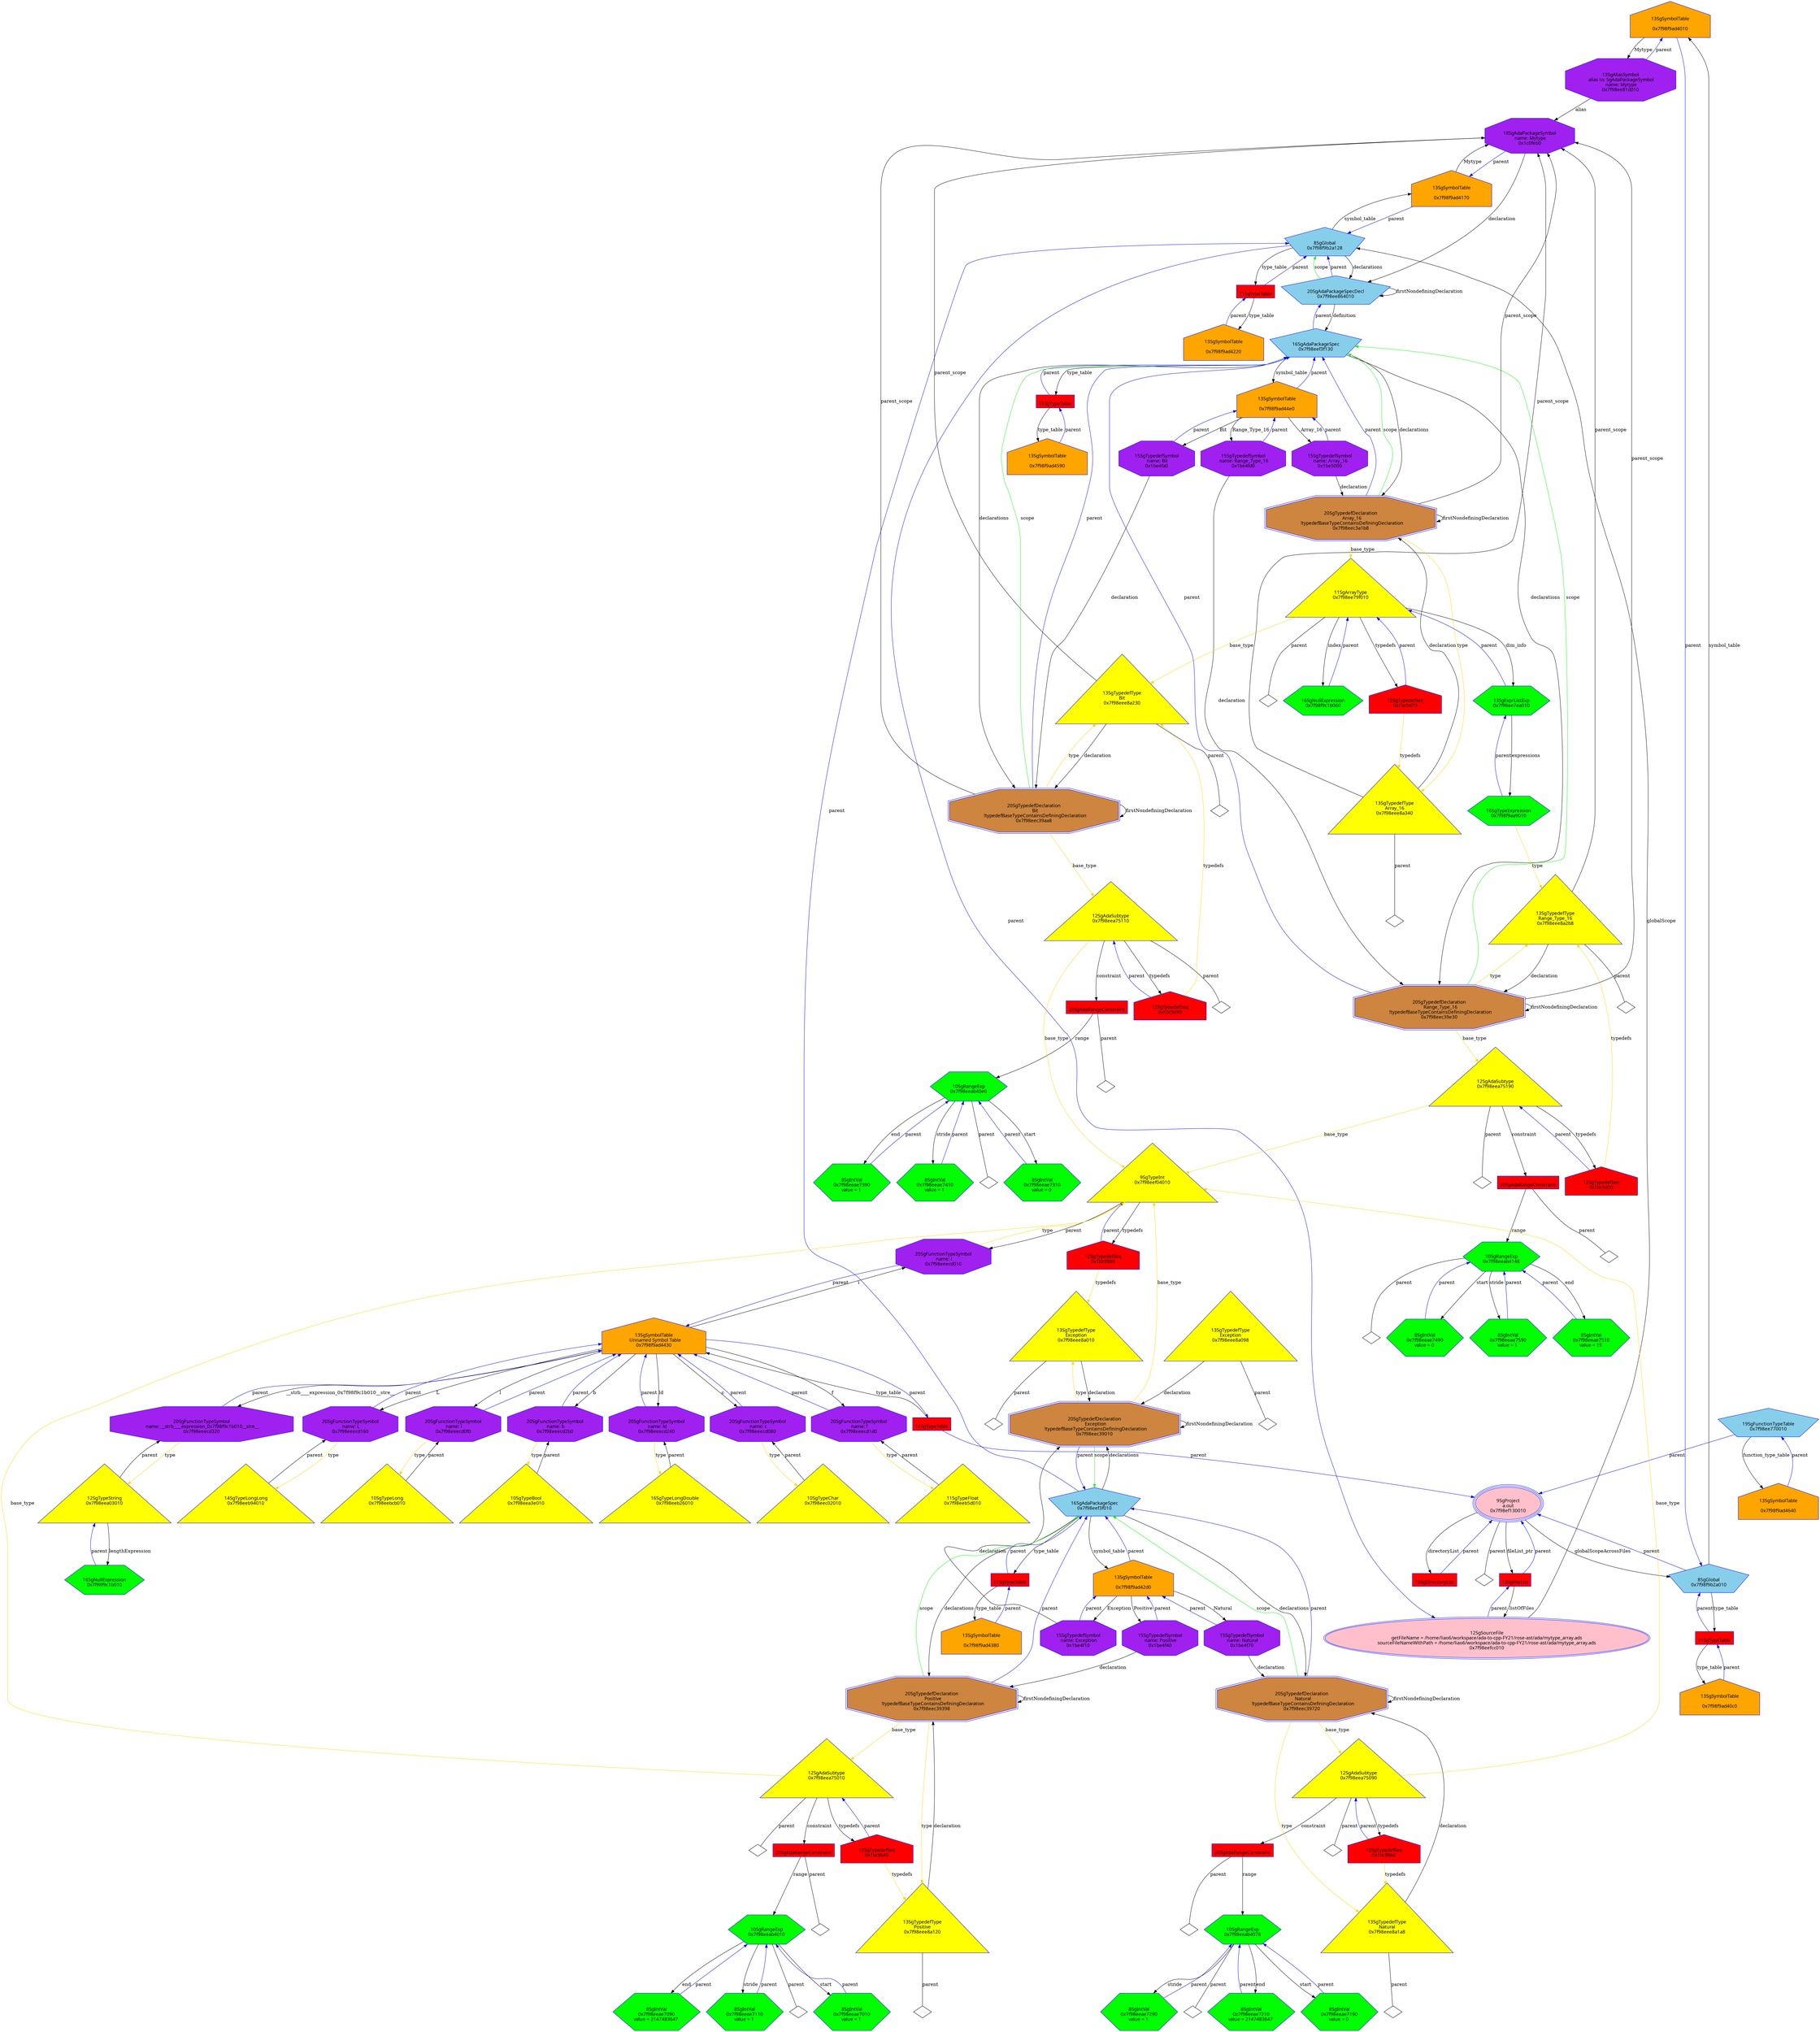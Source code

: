 digraph "Gmytype_array.ads.dot" {
"0x7f98f9ad4010"[label="\n13SgSymbolTable\n  \n  0x7f98f9ad4010  " shape=house,regular=0,URL="\N",tooltip="more info at \N",sides=5,peripheries=1,color="blue",fillcolor=orange,fontname="7x13bold",fontcolor=black,style=filled];
"0x7f98f9ad4010" -> "0x7f98ee81d010"[label="Mytype" dir=forward ];
"0x7f98f9ad4010" -> "0x7f98f9b2a010"[label="parent" color="blue" dir=forward ];
"0x7f98f9ad40c0"[label="\n13SgSymbolTable\n  \n  0x7f98f9ad40c0  " shape=house,regular=0,URL="\N",tooltip="more info at \N",sides=5,peripheries=1,color="blue",fillcolor=orange,fontname="7x13bold",fontcolor=black,style=filled];
"0x7f98f9ad40c0" -> "0x1b22ba0"[label="parent" color="blue" dir=forward ];
"0x7f98f9ad4170"[label="\n13SgSymbolTable\n  \n  0x7f98f9ad4170  " shape=house,regular=0,URL="\N",tooltip="more info at \N",sides=5,peripheries=1,color="blue",fillcolor=orange,fontname="7x13bold",fontcolor=black,style=filled];
"0x7f98f9ad4170" -> "0x1c0feb0"[label="Mytype" dir=forward ];
"0x7f98f9ad4170" -> "0x7f98f9b2a128"[label="parent" color="blue" dir=forward ];
"0x7f98f9ad4220"[label="\n13SgSymbolTable\n  \n  0x7f98f9ad4220  " shape=house,regular=0,URL="\N",tooltip="more info at \N",sides=5,peripheries=1,color="blue",fillcolor=orange,fontname="7x13bold",fontcolor=black,style=filled];
"0x7f98f9ad4220" -> "0x1b22bc8"[label="parent" color="blue" dir=forward ];
"0x7f98f9ad42d0"[label="\n13SgSymbolTable\n  \n  0x7f98f9ad42d0  " shape=house,regular=0,URL="\N",tooltip="more info at \N",sides=5,peripheries=1,color="blue",fillcolor=orange,fontname="7x13bold",fontcolor=black,style=filled];
"0x7f98f9ad42d0" -> "0x1be4f70"[label="Natural" dir=forward ];
"0x7f98f9ad42d0" -> "0x1be4f40"[label="Positive" dir=forward ];
"0x7f98f9ad42d0" -> "0x1be4f10"[label="Exception" dir=forward ];
"0x7f98f9ad42d0" -> "0x7f98eef3f010"[label="parent" color="blue" dir=forward ];
"0x7f98f9ad4380"[label="\n13SgSymbolTable\n  \n  0x7f98f9ad4380  " shape=house,regular=0,URL="\N",tooltip="more info at \N",sides=5,peripheries=1,color="blue",fillcolor=orange,fontname="7x13bold",fontcolor=black,style=filled];
"0x7f98f9ad4380" -> "0x1b22bf0"[label="parent" color="blue" dir=forward ];
"0x7f98f9ad4430"[label="\n13SgSymbolTable\n  Unnamed Symbol Table\n  0x7f98f9ad4430  " shape=house,regular=0,URL="\N",tooltip="more info at \N",sides=5,peripheries=1,color="blue",fillcolor=orange,fontname="7x13bold",fontcolor=black,style=filled];
"0x7f98f9ad4430" -> "0x7f98eeecd320"[label="__strb____expression_0x7f98f9c1b010__stre__" dir=forward ];
"0x7f98f9ad4430" -> "0x7f98eeecd2b0"[label="b" dir=forward ];
"0x7f98f9ad4430" -> "0x7f98eeecd240"[label="ld" dir=forward ];
"0x7f98f9ad4430" -> "0x7f98eeecd1d0"[label="f" dir=forward ];
"0x7f98f9ad4430" -> "0x7f98eeecd160"[label="L" dir=forward ];
"0x7f98f9ad4430" -> "0x7f98eeecd0f0"[label="l" dir=forward ];
"0x7f98f9ad4430" -> "0x7f98eeecd080"[label="c" dir=forward ];
"0x7f98f9ad4430" -> "0x7f98eeecd010"[label="i" dir=forward ];
"0x7f98f9ad4430" -> "0x1b22c18"[label="parent" color="blue" dir=forward ];
"0x7f98f9ad44e0"[label="\n13SgSymbolTable\n  \n  0x7f98f9ad44e0  " shape=house,regular=0,URL="\N",tooltip="more info at \N",sides=5,peripheries=1,color="blue",fillcolor=orange,fontname="7x13bold",fontcolor=black,style=filled];
"0x7f98f9ad44e0" -> "0x1be5000"[label="Array_16" dir=forward ];
"0x7f98f9ad44e0" -> "0x1be4fd0"[label="Range_Type_16" dir=forward ];
"0x7f98f9ad44e0" -> "0x1be4fa0"[label="Bit" dir=forward ];
"0x7f98f9ad44e0" -> "0x7f98eef3f130"[label="parent" color="blue" dir=forward ];
"0x7f98f9ad4590"[label="\n13SgSymbolTable\n  \n  0x7f98f9ad4590  " shape=house,regular=0,URL="\N",tooltip="more info at \N",sides=5,peripheries=1,color="blue",fillcolor=orange,fontname="7x13bold",fontcolor=black,style=filled];
"0x7f98f9ad4590" -> "0x1b22c40"[label="parent" color="blue" dir=forward ];
"0x7f98f9ad4640"[label="\n13SgSymbolTable\n  \n  0x7f98f9ad4640  " shape=house,regular=0,URL="\N",tooltip="more info at \N",sides=5,peripheries=1,color="blue",fillcolor=orange,fontname="7x13bold",fontcolor=black,style=filled];
"0x7f98f9ad4640" -> "0x7f98ee770010"[label="parent" color="blue" dir=forward ];
"0x1bfc620"[label="\n20SgAdaRangeConstraint" shape=polygon,regular=0,URL="\N",tooltip="more info at \N",sides=4,peripheries=1,color="blue",fillcolor=red,fontname="7x13bold",fontcolor=black,style=filled];
"0x1bfc620" -> "0x7f98eeab4010"[label="range" dir=forward ];
"0x1bfc620" -> "0x1bfc620__parent__null"[label="parent" dir=none ];
"0x1bfc620__parent__null"[label="" shape=diamond ];
"0x1bfc648"[label="\n20SgAdaRangeConstraint" shape=polygon,regular=0,URL="\N",tooltip="more info at \N",sides=4,peripheries=1,color="blue",fillcolor=red,fontname="7x13bold",fontcolor=black,style=filled];
"0x1bfc648" -> "0x7f98eeab4078"[label="range" dir=forward ];
"0x1bfc648" -> "0x1bfc648__parent__null"[label="parent" dir=none ];
"0x1bfc648__parent__null"[label="" shape=diamond ];
"0x1bfc670"[label="\n20SgAdaRangeConstraint" shape=polygon,regular=0,URL="\N",tooltip="more info at \N",sides=4,peripheries=1,color="blue",fillcolor=red,fontname="7x13bold",fontcolor=black,style=filled];
"0x1bfc670" -> "0x7f98eeab40e0"[label="range" dir=forward ];
"0x1bfc670" -> "0x1bfc670__parent__null"[label="parent" dir=none ];
"0x1bfc670__parent__null"[label="" shape=diamond ];
"0x1bfc698"[label="\n20SgAdaRangeConstraint" shape=polygon,regular=0,URL="\N",tooltip="more info at \N",sides=4,peripheries=1,color="blue",fillcolor=red,fontname="7x13bold",fontcolor=black,style=filled];
"0x1bfc698" -> "0x7f98eeab4148"[label="range" dir=forward ];
"0x1bfc698" -> "0x1bfc698__parent__null"[label="parent" dir=none ];
"0x1bfc698__parent__null"[label="" shape=diamond ];
"0x7f98eefcc010"[label="\n12SgSourceFile\n  getFileName = /home/liao6/workspace/ada-to-cpp-FY21/rose-ast/ada/mytype_array.ads  \n  sourceFileNameWithPath = /home/liao6/workspace/ada-to-cpp-FY21/rose-ast/ada/mytype_array.ads  \n  0x7f98eefcc010  " shape=ellipse,regular=0,URL="\N",tooltip="more info at \N",sides=5,peripheries=2,color="blue",fillcolor=pink,fontname="7x13bold",fontcolor=black,style=filled];
"0x7f98eefcc010" -> "0x7f98f9b2a128"[label="globalScope" dir=forward ];
"0x7f98eefcc010" -> "0x1ae8120"[label="parent" color="blue" dir=forward ];
"0x1ae8120"[label="\n10SgFileList" shape=polygon,regular=0,URL="\N",tooltip="more info at \N",sides=4,peripheries=1,color="blue",fillcolor=red,fontname="7x13bold",fontcolor=black,style=filled];
"0x1ae8120" -> "0x7f98eefcc010"[label="listOfFiles" dir=forward ];
"0x1ae8120" -> "0x7f98ef130010"[label="parent" color="blue" dir=forward ];
"0x1b07530"[label="\n15SgDirectoryList" shape=polygon,regular=0,URL="\N",tooltip="more info at \N",sides=4,peripheries=1,color="blue",fillcolor=red,fontname="7x13bold",fontcolor=black,style=filled];
"0x1b07530" -> "0x7f98ef130010"[label="parent" color="blue" dir=forward ];
"0x7f98ef130010"[label="\n9SgProject\n  a.out  \n  0x7f98ef130010  " shape=ellipse,regular=0,URL="\N",tooltip="more info at \N",sides=5,peripheries=3,color="blue",fillcolor=pink,fontname="7x13bold",fontcolor=black,style=filled];
"0x7f98ef130010" -> "0x1ae8120"[label="fileList_ptr" dir=forward ];
"0x7f98ef130010" -> "0x1b07530"[label="directoryList" dir=forward ];
"0x7f98ef130010" -> "0x7f98f9b2a010"[label="globalScopeAcrossFiles" dir=forward ];
"0x7f98ef130010" -> "0x7f98ef130010__parent__null"[label="parent" dir=none ];
"0x7f98ef130010__parent__null"[label="" shape=diamond ];
"0x1bc9980"[label="\n12SgTypedefSeq\n  0x1bc9980  " shape=house,regular=0,URL="\N",tooltip="more info at \N",sides=5,peripheries=1,color="blue",fillcolor=red,fontname="7x13bold",fontcolor=black,style=filled];
"0x1bc9980" -> "0x7f98eee8a010"[label="typedefs" color="gold1" dir=forward ];
"0x1bc9980" -> "0x7f98eef04010"[label="parent" color="blue" dir=forward ];
"0x1bc9b40"[label="\n12SgTypedefSeq\n  0x1bc9b40  " shape=house,regular=0,URL="\N",tooltip="more info at \N",sides=5,peripheries=1,color="blue",fillcolor=red,fontname="7x13bold",fontcolor=black,style=filled];
"0x1bc9b40" -> "0x7f98eee8a120"[label="typedefs" color="gold1" dir=forward ];
"0x1bc9b40" -> "0x7f98eea75010"[label="parent" color="blue" dir=forward ];
"0x1bc9bb0"[label="\n12SgTypedefSeq\n  0x1bc9bb0  " shape=house,regular=0,URL="\N",tooltip="more info at \N",sides=5,peripheries=1,color="blue",fillcolor=red,fontname="7x13bold",fontcolor=black,style=filled];
"0x1bc9bb0" -> "0x7f98eee8a1a8"[label="typedefs" color="gold1" dir=forward ];
"0x1bc9bb0" -> "0x7f98eea75090"[label="parent" color="blue" dir=forward ];
"0x1bc9c90"[label="\n12SgTypedefSeq\n  0x1bc9c90  " shape=house,regular=0,URL="\N",tooltip="more info at \N",sides=5,peripheries=1,color="blue",fillcolor=red,fontname="7x13bold",fontcolor=black,style=filled];
"0x1bc9c90" -> "0x7f98eee8a230"[label="typedefs" color="gold1" dir=forward ];
"0x1bc9c90" -> "0x7f98eea75110"[label="parent" color="blue" dir=forward ];
"0x1bc9d00"[label="\n12SgTypedefSeq\n  0x1bc9d00  " shape=house,regular=0,URL="\N",tooltip="more info at \N",sides=5,peripheries=1,color="blue",fillcolor=red,fontname="7x13bold",fontcolor=black,style=filled];
"0x1bc9d00" -> "0x7f98eee8a2b8"[label="typedefs" color="gold1" dir=forward ];
"0x1bc9d00" -> "0x7f98eea75190"[label="parent" color="blue" dir=forward ];
"0x1bc9d70"[label="\n12SgTypedefSeq\n  0x1bc9d70  " shape=house,regular=0,URL="\N",tooltip="more info at \N",sides=5,peripheries=1,color="blue",fillcolor=red,fontname="7x13bold",fontcolor=black,style=filled];
"0x1bc9d70" -> "0x7f98eee8a340"[label="typedefs" color="gold1" dir=forward ];
"0x1bc9d70" -> "0x7f98ee79f010"[label="parent" color="blue" dir=forward ];
"0x1b22ba0"[label="\n11SgTypeTable" shape=polygon,regular=0,URL="\N",tooltip="more info at \N",sides=4,peripheries=1,color="blue",fillcolor=red,fontname="7x13bold",fontcolor=black,style=filled];
"0x1b22ba0" -> "0x7f98f9ad40c0"[label="type_table" dir=forward ];
"0x1b22ba0" -> "0x7f98f9b2a010"[label="parent" color="blue" dir=forward ];
"0x1b22bc8"[label="\n11SgTypeTable" shape=polygon,regular=0,URL="\N",tooltip="more info at \N",sides=4,peripheries=1,color="blue",fillcolor=red,fontname="7x13bold",fontcolor=black,style=filled];
"0x1b22bc8" -> "0x7f98f9ad4220"[label="type_table" dir=forward ];
"0x1b22bc8" -> "0x7f98f9b2a128"[label="parent" color="blue" dir=forward ];
"0x1b22bf0"[label="\n11SgTypeTable" shape=polygon,regular=0,URL="\N",tooltip="more info at \N",sides=4,peripheries=1,color="blue",fillcolor=red,fontname="7x13bold",fontcolor=black,style=filled];
"0x1b22bf0" -> "0x7f98f9ad4380"[label="type_table" dir=forward ];
"0x1b22bf0" -> "0x7f98eef3f010"[label="parent" color="blue" dir=forward ];
"0x1b22c18"[label="\n11SgTypeTable" shape=polygon,regular=0,URL="\N",tooltip="more info at \N",sides=4,peripheries=1,color="blue",fillcolor=red,fontname="7x13bold",fontcolor=black,style=filled];
"0x1b22c18" -> "0x7f98f9ad4430"[label="type_table" dir=forward ];
"0x1b22c18" -> "0x7f98ef130010"[label="parent" color="blue" dir=forward ];
"0x1b22c40"[label="\n11SgTypeTable" shape=polygon,regular=0,URL="\N",tooltip="more info at \N",sides=4,peripheries=1,color="blue",fillcolor=red,fontname="7x13bold",fontcolor=black,style=filled];
"0x1b22c40" -> "0x7f98f9ad4590"[label="type_table" dir=forward ];
"0x1b22c40" -> "0x7f98eef3f130"[label="parent" color="blue" dir=forward ];
"0x7f98eec02010"[label="\n10SgTypeChar\n  0x7f98eec02010  \n   \n   " shape=polygon,regular=0,URL="\N",tooltip="more info at \N",sides=3,peripheries=1,color="blue",fillcolor=yellow,fontname="7x13bold",fontcolor=black,style=filled];
"0x7f98eec02010" -> "0x7f98eeecd080"[label="parent" dir=forward ];
"0x7f98eef04010"[label="\n9SgTypeInt\n  0x7f98eef04010  \n   \n   " shape=polygon,regular=0,URL="\N",tooltip="more info at \N",sides=3,peripheries=1,color="blue",fillcolor=yellow,fontname="7x13bold",fontcolor=black,style=filled];
"0x7f98eef04010" -> "0x1bc9980"[label="typedefs" dir=forward ];
"0x7f98eef04010" -> "0x7f98eeecd010"[label="parent" dir=forward ];
"0x7f98eebcb010"[label="\n10SgTypeLong\n  0x7f98eebcb010  \n   \n   " shape=polygon,regular=0,URL="\N",tooltip="more info at \N",sides=3,peripheries=1,color="blue",fillcolor=yellow,fontname="7x13bold",fontcolor=black,style=filled];
"0x7f98eebcb010" -> "0x7f98eeecd0f0"[label="parent" dir=forward ];
"0x7f98eeb5d010"[label="\n11SgTypeFloat\n  0x7f98eeb5d010  \n   \n   " shape=polygon,regular=0,URL="\N",tooltip="more info at \N",sides=3,peripheries=1,color="blue",fillcolor=yellow,fontname="7x13bold",fontcolor=black,style=filled];
"0x7f98eeb5d010" -> "0x7f98eeecd1d0"[label="parent" dir=forward ];
"0x7f98eeb94010"[label="\n14SgTypeLongLong\n  0x7f98eeb94010  \n   \n   " shape=polygon,regular=0,URL="\N",tooltip="more info at \N",sides=3,peripheries=1,color="blue",fillcolor=yellow,fontname="7x13bold",fontcolor=black,style=filled];
"0x7f98eeb94010" -> "0x7f98eeecd160"[label="parent" dir=forward ];
"0x7f98eeb26010"[label="\n16SgTypeLongDouble\n  0x7f98eeb26010  \n   \n   " shape=polygon,regular=0,URL="\N",tooltip="more info at \N",sides=3,peripheries=1,color="blue",fillcolor=yellow,fontname="7x13bold",fontcolor=black,style=filled];
"0x7f98eeb26010" -> "0x7f98eeecd240"[label="parent" dir=forward ];
"0x7f98eea03010"[label="\n12SgTypeString\n  0x7f98eea03010  \n   \n   " shape=polygon,regular=0,URL="\N",tooltip="more info at \N",sides=3,peripheries=1,color="blue",fillcolor=yellow,fontname="7x13bold",fontcolor=black,style=filled];
"0x7f98eea03010" -> "0x7f98f9c1b010"[label="lengthExpression" dir=forward ];
"0x7f98eea03010" -> "0x7f98eeecd320"[label="parent" dir=forward ];
"0x7f98eea3e010"[label="\n10SgTypeBool\n  0x7f98eea3e010  \n   \n   " shape=polygon,regular=0,URL="\N",tooltip="more info at \N",sides=3,peripheries=1,color="blue",fillcolor=yellow,fontname="7x13bold",fontcolor=black,style=filled];
"0x7f98eea3e010" -> "0x7f98eeecd2b0"[label="parent" dir=forward ];
"0x7f98eee8a010"[label="\n13SgTypedefType\nException\n  0x7f98eee8a010  \n   \n   " shape=polygon,regular=0,URL="\N",tooltip="more info at \N",sides=3,peripheries=1,color="blue",fillcolor=yellow,fontname="7x13bold",fontcolor=black,style=filled];
"0x7f98eee8a010" -> "0x7f98eec39010"[label="declaration" dir=forward ];
"0x7f98eee8a010" -> "0x7f98eee8a010__parent__null"[label="parent" dir=none ];
"0x7f98eee8a010__parent__null"[label="" shape=diamond ];
"0x7f98eee8a098"[label="\n13SgTypedefType\nException\n  0x7f98eee8a098  \n   \n   " shape=polygon,regular=0,URL="\N",tooltip="more info at \N",sides=3,peripheries=1,color="blue",fillcolor=yellow,fontname="7x13bold",fontcolor=black,style=filled];
"0x7f98eee8a098" -> "0x7f98eec39010"[label="declaration" dir=forward ];
"0x7f98eee8a098" -> "0x7f98eee8a098__parent__null"[label="parent" dir=none ];
"0x7f98eee8a098__parent__null"[label="" shape=diamond ];
"0x7f98eee8a120"[label="\n13SgTypedefType\nPositive\n  0x7f98eee8a120  \n   \n   " shape=polygon,regular=0,URL="\N",tooltip="more info at \N",sides=3,peripheries=1,color="blue",fillcolor=yellow,fontname="7x13bold",fontcolor=black,style=filled];
"0x7f98eee8a120" -> "0x7f98eec39398"[label="declaration" dir=forward ];
"0x7f98eee8a120" -> "0x7f98eee8a120__parent__null"[label="parent" dir=none ];
"0x7f98eee8a120__parent__null"[label="" shape=diamond ];
"0x7f98eee8a1a8"[label="\n13SgTypedefType\nNatural\n  0x7f98eee8a1a8  \n   \n   " shape=polygon,regular=0,URL="\N",tooltip="more info at \N",sides=3,peripheries=1,color="blue",fillcolor=yellow,fontname="7x13bold",fontcolor=black,style=filled];
"0x7f98eee8a1a8" -> "0x7f98eec39720"[label="declaration" dir=forward ];
"0x7f98eee8a1a8" -> "0x7f98eee8a1a8__parent__null"[label="parent" dir=none ];
"0x7f98eee8a1a8__parent__null"[label="" shape=diamond ];
"0x7f98eee8a230"[label="\n13SgTypedefType\nBit\n  0x7f98eee8a230  \n   \n   " shape=polygon,regular=0,URL="\N",tooltip="more info at \N",sides=3,peripheries=1,color="blue",fillcolor=yellow,fontname="7x13bold",fontcolor=black,style=filled];
"0x7f98eee8a230" -> "0x1c0feb0"[label="parent_scope" dir=forward ];
"0x7f98eee8a230" -> "0x7f98eec39aa8"[label="declaration" dir=forward ];
"0x7f98eee8a230" -> "0x7f98eee8a230__parent__null"[label="parent" dir=none ];
"0x7f98eee8a230__parent__null"[label="" shape=diamond ];
"0x7f98eee8a2b8"[label="\n13SgTypedefType\nRange_Type_16\n  0x7f98eee8a2b8  \n   \n   " shape=polygon,regular=0,URL="\N",tooltip="more info at \N",sides=3,peripheries=1,color="blue",fillcolor=yellow,fontname="7x13bold",fontcolor=black,style=filled];
"0x7f98eee8a2b8" -> "0x1c0feb0"[label="parent_scope" dir=forward ];
"0x7f98eee8a2b8" -> "0x7f98eec39e30"[label="declaration" dir=forward ];
"0x7f98eee8a2b8" -> "0x7f98eee8a2b8__parent__null"[label="parent" dir=none ];
"0x7f98eee8a2b8__parent__null"[label="" shape=diamond ];
"0x7f98eee8a340"[label="\n13SgTypedefType\nArray_16\n  0x7f98eee8a340  \n   \n   " shape=polygon,regular=0,URL="\N",tooltip="more info at \N",sides=3,peripheries=1,color="blue",fillcolor=yellow,fontname="7x13bold",fontcolor=black,style=filled];
"0x7f98eee8a340" -> "0x1c0feb0"[label="parent_scope" dir=forward ];
"0x7f98eee8a340" -> "0x7f98eec3a1b8"[label="declaration" dir=forward ];
"0x7f98eee8a340" -> "0x7f98eee8a340__parent__null"[label="parent" dir=none ];
"0x7f98eee8a340__parent__null"[label="" shape=diamond ];
"0x7f98ee79f010"[label="\n11SgArrayType\n  0x7f98ee79f010  \n   \n   " shape=polygon,regular=0,URL="\N",tooltip="more info at \N",sides=3,peripheries=1,color="blue",fillcolor=yellow,fontname="7x13bold",fontcolor=black,style=filled];
"0x7f98ee79f010" -> "0x7f98eee8a230"[label="base_type" color="gold1" dir=forward ];
"0x7f98ee79f010" -> "0x7f98f9c1b060"[label="index" dir=forward ];
"0x7f98ee79f010" -> "0x7f98ee7ea010"[label="dim_info" dir=forward ];
"0x7f98ee79f010" -> "0x1bc9d70"[label="typedefs" dir=forward ];
"0x7f98ee79f010" -> "0x7f98ee79f010__parent__null"[label="parent" dir=none ];
"0x7f98ee79f010__parent__null"[label="" shape=diamond ];
"0x7f98eea75010"[label="\n12SgAdaSubtype\n  0x7f98eea75010  \n   \n   " shape=polygon,regular=0,URL="\N",tooltip="more info at \N",sides=3,peripheries=1,color="blue",fillcolor=yellow,fontname="7x13bold",fontcolor=black,style=filled];
"0x7f98eea75010" -> "0x7f98eef04010"[label="base_type" color="gold1" dir=forward ];
"0x7f98eea75010" -> "0x1bfc620"[label="constraint" dir=forward ];
"0x7f98eea75010" -> "0x1bc9b40"[label="typedefs" dir=forward ];
"0x7f98eea75010" -> "0x7f98eea75010__parent__null"[label="parent" dir=none ];
"0x7f98eea75010__parent__null"[label="" shape=diamond ];
"0x7f98eea75090"[label="\n12SgAdaSubtype\n  0x7f98eea75090  \n   \n   " shape=polygon,regular=0,URL="\N",tooltip="more info at \N",sides=3,peripheries=1,color="blue",fillcolor=yellow,fontname="7x13bold",fontcolor=black,style=filled];
"0x7f98eea75090" -> "0x7f98eef04010"[label="base_type" color="gold1" dir=forward ];
"0x7f98eea75090" -> "0x1bfc648"[label="constraint" dir=forward ];
"0x7f98eea75090" -> "0x1bc9bb0"[label="typedefs" dir=forward ];
"0x7f98eea75090" -> "0x7f98eea75090__parent__null"[label="parent" dir=none ];
"0x7f98eea75090__parent__null"[label="" shape=diamond ];
"0x7f98eea75110"[label="\n12SgAdaSubtype\n  0x7f98eea75110  \n   \n   " shape=polygon,regular=0,URL="\N",tooltip="more info at \N",sides=3,peripheries=1,color="blue",fillcolor=yellow,fontname="7x13bold",fontcolor=black,style=filled];
"0x7f98eea75110" -> "0x7f98eef04010"[label="base_type" color="gold1" dir=forward ];
"0x7f98eea75110" -> "0x1bfc670"[label="constraint" dir=forward ];
"0x7f98eea75110" -> "0x1bc9c90"[label="typedefs" dir=forward ];
"0x7f98eea75110" -> "0x7f98eea75110__parent__null"[label="parent" dir=none ];
"0x7f98eea75110__parent__null"[label="" shape=diamond ];
"0x7f98eea75190"[label="\n12SgAdaSubtype\n  0x7f98eea75190  \n   \n   " shape=polygon,regular=0,URL="\N",tooltip="more info at \N",sides=3,peripheries=1,color="blue",fillcolor=yellow,fontname="7x13bold",fontcolor=black,style=filled];
"0x7f98eea75190" -> "0x7f98eef04010"[label="base_type" color="gold1" dir=forward ];
"0x7f98eea75190" -> "0x1bfc698"[label="constraint" dir=forward ];
"0x7f98eea75190" -> "0x1bc9d00"[label="typedefs" dir=forward ];
"0x7f98eea75190" -> "0x7f98eea75190__parent__null"[label="parent" dir=none ];
"0x7f98eea75190__parent__null"[label="" shape=diamond ];
"0x7f98f9b2a010"[label="\n8SgGlobal\n  0x7f98f9b2a010  " shape=polygon,regular=0,URL="\N",tooltip="more info at \N",sides=5,peripheries=1,color="blue",fillcolor=skyblue,fontname="7x13bold",fontcolor=black,style=filled];
"0x7f98f9b2a010" -> "0x7f98f9ad4010"[label="symbol_table" dir=forward ];
"0x7f98f9b2a010" -> "0x1b22ba0"[label="type_table" dir=forward ];
"0x7f98f9b2a010" -> "0x7f98ef130010"[label="parent" color="blue" dir=forward ];
"0x7f98f9b2a128"[label="\n8SgGlobal\n  0x7f98f9b2a128  " shape=polygon,regular=0,URL="\N",tooltip="more info at \N",sides=5,peripheries=1,color="blue",fillcolor=skyblue,fontname="7x13bold",fontcolor=black,style=filled];
"0x7f98f9b2a128" -> "0x7f98ee864010"[label="declarations" dir=forward ];
"0x7f98f9b2a128" -> "0x7f98f9ad4170"[label="symbol_table" dir=forward ];
"0x7f98f9b2a128" -> "0x1b22bc8"[label="type_table" dir=forward ];
"0x7f98f9b2a128" -> "0x7f98eefcc010"[label="parent" color="blue" dir=forward ];
"0x7f98ee770010"[label="\n19SgFunctionTypeTable\n  0x7f98ee770010  " shape=polygon,regular=0,URL="\N",tooltip="more info at \N",sides=5,peripheries=1,color="blue",fillcolor=skyblue,fontname="7x13bold",fontcolor=black,style=filled];
"0x7f98ee770010" -> "0x7f98f9ad4640"[label="function_type_table" dir=forward ];
"0x7f98ee770010" -> "0x7f98ef130010"[label="parent" color="blue" dir=forward ];
"0x7f98eec39010"[label="\n20SgTypedefDeclaration\n  Exception\n  !typedefBaseTypeContainsDefiningDeclaration\n  0x7f98eec39010  " shape=polygon,regular=0,URL="\N",tooltip="more info at \N",sides=8,peripheries=2,color="blue",fillcolor=peru,fontname="7x13bold",fontcolor=black,style=filled];
"0x7f98eec39010" -> "0x7f98eef04010"[label="base_type" color="gold1" dir=forward ];
"0x7f98eec39010" -> "0x7f98eee8a010"[label="type" color="gold1" dir=forward ];
"0x7f98eec39010" -> "0x7f98eef3f010"[label="scope" color="green" dir=forward ];
"0x7f98eec39010" -> "0x7f98eec39010"[label="firstNondefiningDeclaration" dir=forward ];
"0x7f98eec39010" -> "0x7f98eef3f010"[label="parent" color="blue" dir=forward ];
"0x7f98eec39398"[label="\n20SgTypedefDeclaration\n  Positive\n  !typedefBaseTypeContainsDefiningDeclaration\n  0x7f98eec39398  " shape=polygon,regular=0,URL="\N",tooltip="more info at \N",sides=8,peripheries=2,color="blue",fillcolor=peru,fontname="7x13bold",fontcolor=black,style=filled];
"0x7f98eec39398" -> "0x7f98eea75010"[label="base_type" color="gold1" dir=forward ];
"0x7f98eec39398" -> "0x7f98eee8a120"[label="type" color="gold1" dir=forward ];
"0x7f98eec39398" -> "0x7f98eef3f010"[label="scope" color="green" dir=forward ];
"0x7f98eec39398" -> "0x7f98eec39398"[label="firstNondefiningDeclaration" dir=forward ];
"0x7f98eec39398" -> "0x7f98eef3f010"[label="parent" color="blue" dir=forward ];
"0x7f98eec39720"[label="\n20SgTypedefDeclaration\n  Natural\n  !typedefBaseTypeContainsDefiningDeclaration\n  0x7f98eec39720  " shape=polygon,regular=0,URL="\N",tooltip="more info at \N",sides=8,peripheries=2,color="blue",fillcolor=peru,fontname="7x13bold",fontcolor=black,style=filled];
"0x7f98eec39720" -> "0x7f98eea75090"[label="base_type" color="gold1" dir=forward ];
"0x7f98eec39720" -> "0x7f98eee8a1a8"[label="type" color="gold1" dir=forward ];
"0x7f98eec39720" -> "0x7f98eef3f010"[label="scope" color="green" dir=forward ];
"0x7f98eec39720" -> "0x7f98eec39720"[label="firstNondefiningDeclaration" dir=forward ];
"0x7f98eec39720" -> "0x7f98eef3f010"[label="parent" color="blue" dir=forward ];
"0x7f98eec39aa8"[label="\n20SgTypedefDeclaration\n  Bit\n  !typedefBaseTypeContainsDefiningDeclaration\n  0x7f98eec39aa8  " shape=polygon,regular=0,URL="\N",tooltip="more info at \N",sides=8,peripheries=2,color="blue",fillcolor=peru,fontname="7x13bold",fontcolor=black,style=filled];
"0x7f98eec39aa8" -> "0x7f98eea75110"[label="base_type" color="gold1" dir=forward ];
"0x7f98eec39aa8" -> "0x7f98eee8a230"[label="type" color="gold1" dir=forward ];
"0x7f98eec39aa8" -> "0x1c0feb0"[label="parent_scope" dir=forward ];
"0x7f98eec39aa8" -> "0x7f98eef3f130"[label="scope" color="green" dir=forward ];
"0x7f98eec39aa8" -> "0x7f98eec39aa8"[label="firstNondefiningDeclaration" dir=forward ];
"0x7f98eec39aa8" -> "0x7f98eef3f130"[label="parent" color="blue" dir=forward ];
"0x7f98eec39e30"[label="\n20SgTypedefDeclaration\n  Range_Type_16\n  !typedefBaseTypeContainsDefiningDeclaration\n  0x7f98eec39e30  " shape=polygon,regular=0,URL="\N",tooltip="more info at \N",sides=8,peripheries=2,color="blue",fillcolor=peru,fontname="7x13bold",fontcolor=black,style=filled];
"0x7f98eec39e30" -> "0x7f98eea75190"[label="base_type" color="gold1" dir=forward ];
"0x7f98eec39e30" -> "0x7f98eee8a2b8"[label="type" color="gold1" dir=forward ];
"0x7f98eec39e30" -> "0x1c0feb0"[label="parent_scope" dir=forward ];
"0x7f98eec39e30" -> "0x7f98eef3f130"[label="scope" color="green" dir=forward ];
"0x7f98eec39e30" -> "0x7f98eec39e30"[label="firstNondefiningDeclaration" dir=forward ];
"0x7f98eec39e30" -> "0x7f98eef3f130"[label="parent" color="blue" dir=forward ];
"0x7f98eec3a1b8"[label="\n20SgTypedefDeclaration\n  Array_16\n  !typedefBaseTypeContainsDefiningDeclaration\n  0x7f98eec3a1b8  " shape=polygon,regular=0,URL="\N",tooltip="more info at \N",sides=8,peripheries=2,color="blue",fillcolor=peru,fontname="7x13bold",fontcolor=black,style=filled];
"0x7f98eec3a1b8" -> "0x7f98ee79f010"[label="base_type" color="gold1" dir=forward ];
"0x7f98eec3a1b8" -> "0x7f98eee8a340"[label="type" color="gold1" dir=forward ];
"0x7f98eec3a1b8" -> "0x1c0feb0"[label="parent_scope" dir=forward ];
"0x7f98eec3a1b8" -> "0x7f98eef3f130"[label="scope" color="green" dir=forward ];
"0x7f98eec3a1b8" -> "0x7f98eec3a1b8"[label="firstNondefiningDeclaration" dir=forward ];
"0x7f98eec3a1b8" -> "0x7f98eef3f130"[label="parent" color="blue" dir=forward ];
"0x7f98eef3f010"[label="\n16SgAdaPackageSpec\n  0x7f98eef3f010  " shape=polygon,regular=0,URL="\N",tooltip="more info at \N",sides=5,peripheries=1,color="blue",fillcolor=skyblue,fontname="7x13bold",fontcolor=black,style=filled];
"0x7f98eef3f010" -> "0x7f98eec39010"[label="declarations" dir=forward ];
"0x7f98eef3f010" -> "0x7f98eec39398"[label="declarations" dir=forward ];
"0x7f98eef3f010" -> "0x7f98eec39720"[label="declarations" dir=forward ];
"0x7f98eef3f010" -> "0x7f98f9ad42d0"[label="symbol_table" dir=forward ];
"0x7f98eef3f010" -> "0x1b22bf0"[label="type_table" dir=forward ];
"0x7f98eef3f010" -> "0x7f98f9b2a128"[label="parent" color="blue" dir=forward ];
"0x7f98eef3f130"[label="\n16SgAdaPackageSpec\n  0x7f98eef3f130  " shape=polygon,regular=0,URL="\N",tooltip="more info at \N",sides=5,peripheries=1,color="blue",fillcolor=skyblue,fontname="7x13bold",fontcolor=black,style=filled];
"0x7f98eef3f130" -> "0x7f98eec39aa8"[label="declarations" dir=forward ];
"0x7f98eef3f130" -> "0x7f98eec39e30"[label="declarations" dir=forward ];
"0x7f98eef3f130" -> "0x7f98eec3a1b8"[label="declarations" dir=forward ];
"0x7f98eef3f130" -> "0x7f98f9ad44e0"[label="symbol_table" dir=forward ];
"0x7f98eef3f130" -> "0x1b22c40"[label="type_table" dir=forward ];
"0x7f98eef3f130" -> "0x7f98ee864010"[label="parent" color="blue" dir=forward ];
"0x7f98ee864010"[label="\n20SgAdaPackageSpecDecl\n  0x7f98ee864010  " shape=polygon,regular=0,URL="\N",tooltip="more info at \N",sides=5,peripheries=1,color="blue",fillcolor=skyblue,fontname="7x13bold",fontcolor=black,style=filled];
"0x7f98ee864010" -> "0x7f98eef3f130"[label="definition" dir=forward ];
"0x7f98ee864010" -> "0x7f98f9b2a128"[label="scope" color="green" dir=forward ];
"0x7f98ee864010" -> "0x7f98ee864010"[label="firstNondefiningDeclaration" dir=forward ];
"0x7f98ee864010" -> "0x7f98f9b2a128"[label="parent" color="blue" dir=forward ];
"0x7f98f9aa9010"[label="\n16SgTypeExpression\n  0x7f98f9aa9010  " shape=polygon,regular=0,URL="\N",tooltip="more info at \N",sides=6,peripheries=1,color="blue",fillcolor=green,fontname="7x13bold",fontcolor=black,style=filled];
"0x7f98f9aa9010" -> "0x7f98eee8a2b8"[label="type" color="gold1" dir=forward ];
"0x7f98f9aa9010" -> "0x7f98ee7ea010"[label="parent" color="blue" dir=forward ];
"0x7f98eeae7010"[label="\n8SgIntVal\n  0x7f98eeae7010  \n value = 1  " shape=polygon,regular=0,URL="\N",tooltip="more info at \N",sides=6,peripheries=1,color="blue",fillcolor=green,fontname="7x13bold",fontcolor=black,style=filled];
"0x7f98eeae7010" -> "0x7f98eeab4010"[label="parent" color="blue" dir=forward ];
"0x7f98eeae7090"[label="\n8SgIntVal\n  0x7f98eeae7090  \n value = 2147483647  " shape=polygon,regular=0,URL="\N",tooltip="more info at \N",sides=6,peripheries=1,color="blue",fillcolor=green,fontname="7x13bold",fontcolor=black,style=filled];
"0x7f98eeae7090" -> "0x7f98eeab4010"[label="parent" color="blue" dir=forward ];
"0x7f98eeae7110"[label="\n8SgIntVal\n  0x7f98eeae7110  \n value = 1  " shape=polygon,regular=0,URL="\N",tooltip="more info at \N",sides=6,peripheries=1,color="blue",fillcolor=green,fontname="7x13bold",fontcolor=black,style=filled];
"0x7f98eeae7110" -> "0x7f98eeab4010"[label="parent" color="blue" dir=forward ];
"0x7f98eeae7190"[label="\n8SgIntVal\n  0x7f98eeae7190  \n value = 0  " shape=polygon,regular=0,URL="\N",tooltip="more info at \N",sides=6,peripheries=1,color="blue",fillcolor=green,fontname="7x13bold",fontcolor=black,style=filled];
"0x7f98eeae7190" -> "0x7f98eeab4078"[label="parent" color="blue" dir=forward ];
"0x7f98eeae7210"[label="\n8SgIntVal\n  0x7f98eeae7210  \n value = 2147483647  " shape=polygon,regular=0,URL="\N",tooltip="more info at \N",sides=6,peripheries=1,color="blue",fillcolor=green,fontname="7x13bold",fontcolor=black,style=filled];
"0x7f98eeae7210" -> "0x7f98eeab4078"[label="parent" color="blue" dir=forward ];
"0x7f98eeae7290"[label="\n8SgIntVal\n  0x7f98eeae7290  \n value = 1  " shape=polygon,regular=0,URL="\N",tooltip="more info at \N",sides=6,peripheries=1,color="blue",fillcolor=green,fontname="7x13bold",fontcolor=black,style=filled];
"0x7f98eeae7290" -> "0x7f98eeab4078"[label="parent" color="blue" dir=forward ];
"0x7f98eeae7310"[label="\n8SgIntVal\n  0x7f98eeae7310  \n value = 0  " shape=polygon,regular=0,URL="\N",tooltip="more info at \N",sides=6,peripheries=1,color="blue",fillcolor=green,fontname="7x13bold",fontcolor=black,style=filled];
"0x7f98eeae7310" -> "0x7f98eeab40e0"[label="parent" color="blue" dir=forward ];
"0x7f98eeae7390"[label="\n8SgIntVal\n  0x7f98eeae7390  \n value = 1  " shape=polygon,regular=0,URL="\N",tooltip="more info at \N",sides=6,peripheries=1,color="blue",fillcolor=green,fontname="7x13bold",fontcolor=black,style=filled];
"0x7f98eeae7390" -> "0x7f98eeab40e0"[label="parent" color="blue" dir=forward ];
"0x7f98eeae7410"[label="\n8SgIntVal\n  0x7f98eeae7410  \n value = 1  " shape=polygon,regular=0,URL="\N",tooltip="more info at \N",sides=6,peripheries=1,color="blue",fillcolor=green,fontname="7x13bold",fontcolor=black,style=filled];
"0x7f98eeae7410" -> "0x7f98eeab40e0"[label="parent" color="blue" dir=forward ];
"0x7f98eeae7490"[label="\n8SgIntVal\n  0x7f98eeae7490  \n value = 0  " shape=polygon,regular=0,URL="\N",tooltip="more info at \N",sides=6,peripheries=1,color="blue",fillcolor=green,fontname="7x13bold",fontcolor=black,style=filled];
"0x7f98eeae7490" -> "0x7f98eeab4148"[label="parent" color="blue" dir=forward ];
"0x7f98eeae7510"[label="\n8SgIntVal\n  0x7f98eeae7510  \n value = 15  " shape=polygon,regular=0,URL="\N",tooltip="more info at \N",sides=6,peripheries=1,color="blue",fillcolor=green,fontname="7x13bold",fontcolor=black,style=filled];
"0x7f98eeae7510" -> "0x7f98eeab4148"[label="parent" color="blue" dir=forward ];
"0x7f98eeae7590"[label="\n8SgIntVal\n  0x7f98eeae7590  \n value = 1  " shape=polygon,regular=0,URL="\N",tooltip="more info at \N",sides=6,peripheries=1,color="blue",fillcolor=green,fontname="7x13bold",fontcolor=black,style=filled];
"0x7f98eeae7590" -> "0x7f98eeab4148"[label="parent" color="blue" dir=forward ];
"0x7f98f9c1b010"[label="\n16SgNullExpression\n  0x7f98f9c1b010  " shape=polygon,regular=0,URL="\N",tooltip="more info at \N",sides=6,peripheries=1,color="blue",fillcolor=green,fontname="7x13bold",fontcolor=black,style=filled];
"0x7f98f9c1b010" -> "0x7f98eea03010"[label="parent" color="blue" dir=forward ];
"0x7f98f9c1b060"[label="\n16SgNullExpression\n  0x7f98f9c1b060  " shape=polygon,regular=0,URL="\N",tooltip="more info at \N",sides=6,peripheries=1,color="blue",fillcolor=green,fontname="7x13bold",fontcolor=black,style=filled];
"0x7f98f9c1b060" -> "0x7f98ee79f010"[label="parent" color="blue" dir=forward ];
"0x7f98eeab4010"[label="\n10SgRangeExp\n  0x7f98eeab4010  " shape=polygon,regular=0,URL="\N",tooltip="more info at \N",sides=6,peripheries=1,color="blue",fillcolor=green,fontname="7x13bold",fontcolor=black,style=filled];
"0x7f98eeab4010" -> "0x7f98eeae7010"[label="start" dir=forward ];
"0x7f98eeab4010" -> "0x7f98eeae7090"[label="end" dir=forward ];
"0x7f98eeab4010" -> "0x7f98eeae7110"[label="stride" dir=forward ];
"0x7f98eeab4010" -> "0x7f98eeab4010__parent__null"[label="parent" dir=none ];
"0x7f98eeab4010__parent__null"[label="" shape=diamond ];
"0x7f98eeab4078"[label="\n10SgRangeExp\n  0x7f98eeab4078  " shape=polygon,regular=0,URL="\N",tooltip="more info at \N",sides=6,peripheries=1,color="blue",fillcolor=green,fontname="7x13bold",fontcolor=black,style=filled];
"0x7f98eeab4078" -> "0x7f98eeae7190"[label="start" dir=forward ];
"0x7f98eeab4078" -> "0x7f98eeae7210"[label="end" dir=forward ];
"0x7f98eeab4078" -> "0x7f98eeae7290"[label="stride" dir=forward ];
"0x7f98eeab4078" -> "0x7f98eeab4078__parent__null"[label="parent" dir=none ];
"0x7f98eeab4078__parent__null"[label="" shape=diamond ];
"0x7f98eeab40e0"[label="\n10SgRangeExp\n  0x7f98eeab40e0  " shape=polygon,regular=0,URL="\N",tooltip="more info at \N",sides=6,peripheries=1,color="blue",fillcolor=green,fontname="7x13bold",fontcolor=black,style=filled];
"0x7f98eeab40e0" -> "0x7f98eeae7310"[label="start" dir=forward ];
"0x7f98eeab40e0" -> "0x7f98eeae7390"[label="end" dir=forward ];
"0x7f98eeab40e0" -> "0x7f98eeae7410"[label="stride" dir=forward ];
"0x7f98eeab40e0" -> "0x7f98eeab40e0__parent__null"[label="parent" dir=none ];
"0x7f98eeab40e0__parent__null"[label="" shape=diamond ];
"0x7f98eeab4148"[label="\n10SgRangeExp\n  0x7f98eeab4148  " shape=polygon,regular=0,URL="\N",tooltip="more info at \N",sides=6,peripheries=1,color="blue",fillcolor=green,fontname="7x13bold",fontcolor=black,style=filled];
"0x7f98eeab4148" -> "0x7f98eeae7490"[label="start" dir=forward ];
"0x7f98eeab4148" -> "0x7f98eeae7510"[label="end" dir=forward ];
"0x7f98eeab4148" -> "0x7f98eeae7590"[label="stride" dir=forward ];
"0x7f98eeab4148" -> "0x7f98eeab4148__parent__null"[label="parent" dir=none ];
"0x7f98eeab4148__parent__null"[label="" shape=diamond ];
"0x7f98ee7ea010"[label="\n13SgExprListExp\n  0x7f98ee7ea010  " shape=polygon,regular=0,URL="\N",tooltip="more info at \N",sides=6,peripheries=1,color="blue",fillcolor=green,fontname="7x13bold",fontcolor=black,style=filled];
"0x7f98ee7ea010" -> "0x7f98f9aa9010"[label="expressions" dir=forward ];
"0x7f98ee7ea010" -> "0x7f98ee79f010"[label="parent" color="blue" dir=forward ];
"0x7f98eeecd010"[label="\n20SgFunctionTypeSymbol\n name: i\n  0x7f98eeecd010  " shape=polygon,regular=0,URL="\N",tooltip="more info at \N",sides=8,peripheries=1,color="blue",fillcolor=purple,fontname="7x13bold",fontcolor=black,style=filled];
"0x7f98eeecd010" -> "0x7f98eef04010"[label="type" color="gold1" dir=forward ];
"0x7f98eeecd010" -> "0x7f98f9ad4430"[label="parent" color="blue" dir=forward ];
"0x7f98eeecd080"[label="\n20SgFunctionTypeSymbol\n name: c\n  0x7f98eeecd080  " shape=polygon,regular=0,URL="\N",tooltip="more info at \N",sides=8,peripheries=1,color="blue",fillcolor=purple,fontname="7x13bold",fontcolor=black,style=filled];
"0x7f98eeecd080" -> "0x7f98eec02010"[label="type" color="gold1" dir=forward ];
"0x7f98eeecd080" -> "0x7f98f9ad4430"[label="parent" color="blue" dir=forward ];
"0x7f98eeecd0f0"[label="\n20SgFunctionTypeSymbol\n name: l\n  0x7f98eeecd0f0  " shape=polygon,regular=0,URL="\N",tooltip="more info at \N",sides=8,peripheries=1,color="blue",fillcolor=purple,fontname="7x13bold",fontcolor=black,style=filled];
"0x7f98eeecd0f0" -> "0x7f98eebcb010"[label="type" color="gold1" dir=forward ];
"0x7f98eeecd0f0" -> "0x7f98f9ad4430"[label="parent" color="blue" dir=forward ];
"0x7f98eeecd160"[label="\n20SgFunctionTypeSymbol\n name: L\n  0x7f98eeecd160  " shape=polygon,regular=0,URL="\N",tooltip="more info at \N",sides=8,peripheries=1,color="blue",fillcolor=purple,fontname="7x13bold",fontcolor=black,style=filled];
"0x7f98eeecd160" -> "0x7f98eeb94010"[label="type" color="gold1" dir=forward ];
"0x7f98eeecd160" -> "0x7f98f9ad4430"[label="parent" color="blue" dir=forward ];
"0x7f98eeecd1d0"[label="\n20SgFunctionTypeSymbol\n name: f\n  0x7f98eeecd1d0  " shape=polygon,regular=0,URL="\N",tooltip="more info at \N",sides=8,peripheries=1,color="blue",fillcolor=purple,fontname="7x13bold",fontcolor=black,style=filled];
"0x7f98eeecd1d0" -> "0x7f98eeb5d010"[label="type" color="gold1" dir=forward ];
"0x7f98eeecd1d0" -> "0x7f98f9ad4430"[label="parent" color="blue" dir=forward ];
"0x7f98eeecd240"[label="\n20SgFunctionTypeSymbol\n name: ld\n  0x7f98eeecd240  " shape=polygon,regular=0,URL="\N",tooltip="more info at \N",sides=8,peripheries=1,color="blue",fillcolor=purple,fontname="7x13bold",fontcolor=black,style=filled];
"0x7f98eeecd240" -> "0x7f98eeb26010"[label="type" color="gold1" dir=forward ];
"0x7f98eeecd240" -> "0x7f98f9ad4430"[label="parent" color="blue" dir=forward ];
"0x7f98eeecd2b0"[label="\n20SgFunctionTypeSymbol\n name: b\n  0x7f98eeecd2b0  " shape=polygon,regular=0,URL="\N",tooltip="more info at \N",sides=8,peripheries=1,color="blue",fillcolor=purple,fontname="7x13bold",fontcolor=black,style=filled];
"0x7f98eeecd2b0" -> "0x7f98eea3e010"[label="type" color="gold1" dir=forward ];
"0x7f98eeecd2b0" -> "0x7f98f9ad4430"[label="parent" color="blue" dir=forward ];
"0x7f98eeecd320"[label="\n20SgFunctionTypeSymbol\n name: __strb____expression_0x7f98f9c1b010__stre__\n  0x7f98eeecd320  " shape=polygon,regular=0,URL="\N",tooltip="more info at \N",sides=8,peripheries=1,color="blue",fillcolor=purple,fontname="7x13bold",fontcolor=black,style=filled];
"0x7f98eeecd320" -> "0x7f98eea03010"[label="type" color="gold1" dir=forward ];
"0x7f98eeecd320" -> "0x7f98f9ad4430"[label="parent" color="blue" dir=forward ];
"0x1be4f10"[label="\n15SgTypedefSymbol\n name: Exception\n  0x1be4f10  " shape=polygon,regular=0,URL="\N",tooltip="more info at \N",sides=8,peripheries=1,color="blue",fillcolor=purple,fontname="7x13bold",fontcolor=black,style=filled];
"0x1be4f10" -> "0x7f98eec39010"[label="declaration" dir=forward ];
"0x1be4f10" -> "0x7f98f9ad42d0"[label="parent" color="blue" dir=forward ];
"0x1be4f40"[label="\n15SgTypedefSymbol\n name: Positive\n  0x1be4f40  " shape=polygon,regular=0,URL="\N",tooltip="more info at \N",sides=8,peripheries=1,color="blue",fillcolor=purple,fontname="7x13bold",fontcolor=black,style=filled];
"0x1be4f40" -> "0x7f98eec39398"[label="declaration" dir=forward ];
"0x1be4f40" -> "0x7f98f9ad42d0"[label="parent" color="blue" dir=forward ];
"0x1be4f70"[label="\n15SgTypedefSymbol\n name: Natural\n  0x1be4f70  " shape=polygon,regular=0,URL="\N",tooltip="more info at \N",sides=8,peripheries=1,color="blue",fillcolor=purple,fontname="7x13bold",fontcolor=black,style=filled];
"0x1be4f70" -> "0x7f98eec39720"[label="declaration" dir=forward ];
"0x1be4f70" -> "0x7f98f9ad42d0"[label="parent" color="blue" dir=forward ];
"0x1be4fa0"[label="\n15SgTypedefSymbol\n name: Bit\n  0x1be4fa0  " shape=polygon,regular=0,URL="\N",tooltip="more info at \N",sides=8,peripheries=1,color="blue",fillcolor=purple,fontname="7x13bold",fontcolor=black,style=filled];
"0x1be4fa0" -> "0x7f98eec39aa8"[label="declaration" dir=forward ];
"0x1be4fa0" -> "0x7f98f9ad44e0"[label="parent" color="blue" dir=forward ];
"0x1be4fd0"[label="\n15SgTypedefSymbol\n name: Range_Type_16\n  0x1be4fd0  " shape=polygon,regular=0,URL="\N",tooltip="more info at \N",sides=8,peripheries=1,color="blue",fillcolor=purple,fontname="7x13bold",fontcolor=black,style=filled];
"0x1be4fd0" -> "0x7f98eec39e30"[label="declaration" dir=forward ];
"0x1be4fd0" -> "0x7f98f9ad44e0"[label="parent" color="blue" dir=forward ];
"0x1be5000"[label="\n15SgTypedefSymbol\n name: Array_16\n  0x1be5000  " shape=polygon,regular=0,URL="\N",tooltip="more info at \N",sides=8,peripheries=1,color="blue",fillcolor=purple,fontname="7x13bold",fontcolor=black,style=filled];
"0x1be5000" -> "0x7f98eec3a1b8"[label="declaration" dir=forward ];
"0x1be5000" -> "0x7f98f9ad44e0"[label="parent" color="blue" dir=forward ];
"0x7f98ee81d010"[label="\n13SgAliasSymbol\n alias to: SgAdaPackageSymbol\n name: Mytype\n  0x7f98ee81d010  " shape=polygon,regular=0,URL="\N",tooltip="more info at \N",sides=8,peripheries=1,color="blue",fillcolor=purple,fontname="7x13bold",fontcolor=black,style=filled];
"0x7f98ee81d010" -> "0x1c0feb0"[label="alias" dir=forward ];
"0x7f98ee81d010" -> "0x7f98f9ad4010"[label="parent" color="blue" dir=forward ];
"0x1c0feb0"[label="\n18SgAdaPackageSymbol\n name: Mytype\n  0x1c0feb0  " shape=polygon,regular=0,URL="\N",tooltip="more info at \N",sides=8,peripheries=1,color="blue",fillcolor=purple,fontname="7x13bold",fontcolor=black,style=filled];
"0x1c0feb0" -> "0x7f98ee864010"[label="declaration" dir=forward ];
"0x1c0feb0" -> "0x7f98f9ad4170"[label="parent" color="blue" dir=forward ];
}
